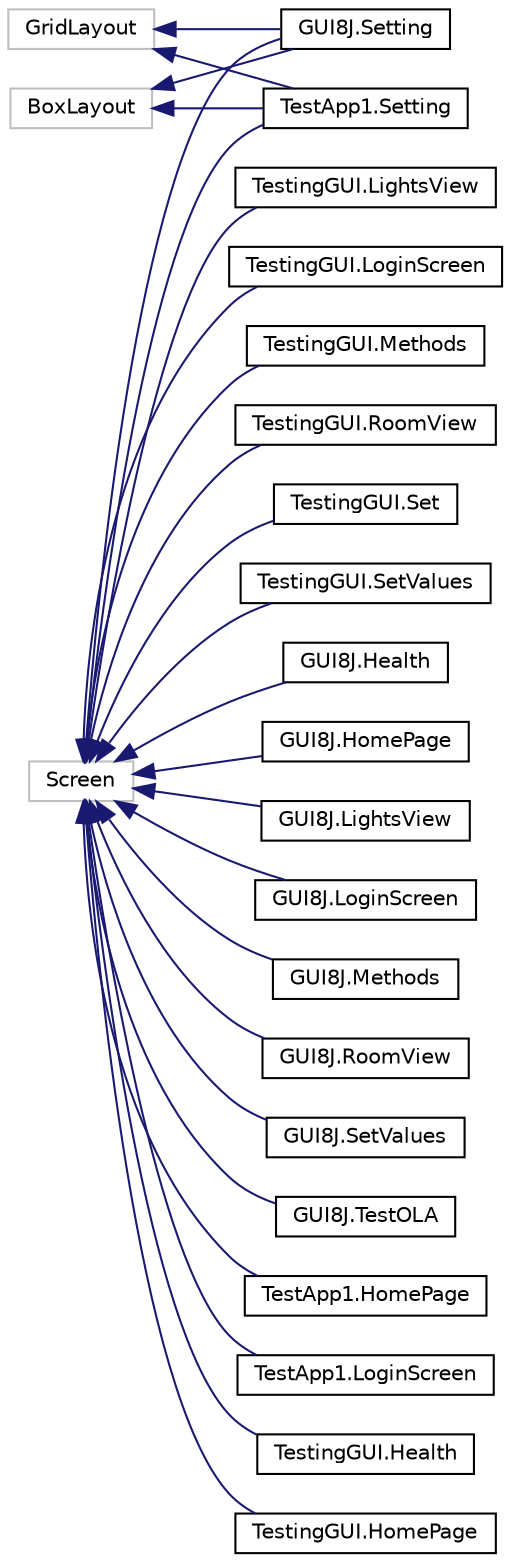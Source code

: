 digraph "Graphical Class Hierarchy"
{
  edge [fontname="Helvetica",fontsize="10",labelfontname="Helvetica",labelfontsize="10"];
  node [fontname="Helvetica",fontsize="10",shape=record];
  rankdir="LR";
  Node37 [label="BoxLayout",height=0.2,width=0.4,color="grey75", fillcolor="white", style="filled"];
  Node37 -> Node19 [dir="back",color="midnightblue",fontsize="10",style="solid",fontname="Helvetica"];
  Node19 [label="GUI8J.Setting",height=0.2,width=0.4,color="black", fillcolor="white", style="filled",URL="$classGUI8J_1_1Setting.html"];
  Node37 -> Node24 [dir="back",color="midnightblue",fontsize="10",style="solid",fontname="Helvetica"];
  Node24 [label="TestApp1.Setting",height=0.2,width=0.4,color="black", fillcolor="white", style="filled",URL="$classTestApp1_1_1Setting.html"];
  Node36 [label="GridLayout",height=0.2,width=0.4,color="grey75", fillcolor="white", style="filled"];
  Node36 -> Node19 [dir="back",color="midnightblue",fontsize="10",style="solid",fontname="Helvetica"];
  Node36 -> Node24 [dir="back",color="midnightblue",fontsize="10",style="solid",fontname="Helvetica"];
  Node12 [label="Screen",height=0.2,width=0.4,color="grey75", fillcolor="white", style="filled"];
  Node12 -> Node0 [dir="back",color="midnightblue",fontsize="10",style="solid",fontname="Helvetica"];
  Node0 [label="GUI8J.Health",height=0.2,width=0.4,color="black", fillcolor="white", style="filled",URL="$classGUI8J_1_1Health.html"];
  Node12 -> Node14 [dir="back",color="midnightblue",fontsize="10",style="solid",fontname="Helvetica"];
  Node14 [label="GUI8J.HomePage",height=0.2,width=0.4,color="black", fillcolor="white", style="filled",URL="$classGUI8J_1_1HomePage.html"];
  Node12 -> Node15 [dir="back",color="midnightblue",fontsize="10",style="solid",fontname="Helvetica"];
  Node15 [label="GUI8J.LightsView",height=0.2,width=0.4,color="black", fillcolor="white", style="filled",URL="$classGUI8J_1_1LightsView.html"];
  Node12 -> Node16 [dir="back",color="midnightblue",fontsize="10",style="solid",fontname="Helvetica"];
  Node16 [label="GUI8J.LoginScreen",height=0.2,width=0.4,color="black", fillcolor="white", style="filled",URL="$classGUI8J_1_1LoginScreen.html"];
  Node12 -> Node17 [dir="back",color="midnightblue",fontsize="10",style="solid",fontname="Helvetica"];
  Node17 [label="GUI8J.Methods",height=0.2,width=0.4,color="black", fillcolor="white", style="filled",URL="$classGUI8J_1_1Methods.html"];
  Node12 -> Node18 [dir="back",color="midnightblue",fontsize="10",style="solid",fontname="Helvetica"];
  Node18 [label="GUI8J.RoomView",height=0.2,width=0.4,color="black", fillcolor="white", style="filled",URL="$classGUI8J_1_1RoomView.html"];
  Node12 -> Node19 [dir="back",color="midnightblue",fontsize="10",style="solid",fontname="Helvetica"];
  Node12 -> Node20 [dir="back",color="midnightblue",fontsize="10",style="solid",fontname="Helvetica"];
  Node20 [label="GUI8J.SetValues",height=0.2,width=0.4,color="black", fillcolor="white", style="filled",URL="$classGUI8J_1_1SetValues.html"];
  Node12 -> Node21 [dir="back",color="midnightblue",fontsize="10",style="solid",fontname="Helvetica"];
  Node21 [label="GUI8J.TestOLA",height=0.2,width=0.4,color="black", fillcolor="white", style="filled",URL="$classGUI8J_1_1TestOLA.html"];
  Node12 -> Node22 [dir="back",color="midnightblue",fontsize="10",style="solid",fontname="Helvetica"];
  Node22 [label="TestApp1.HomePage",height=0.2,width=0.4,color="black", fillcolor="white", style="filled",URL="$classTestApp1_1_1HomePage.html"];
  Node12 -> Node23 [dir="back",color="midnightblue",fontsize="10",style="solid",fontname="Helvetica"];
  Node23 [label="TestApp1.LoginScreen",height=0.2,width=0.4,color="black", fillcolor="white", style="filled",URL="$classTestApp1_1_1LoginScreen.html"];
  Node12 -> Node24 [dir="back",color="midnightblue",fontsize="10",style="solid",fontname="Helvetica"];
  Node12 -> Node25 [dir="back",color="midnightblue",fontsize="10",style="solid",fontname="Helvetica"];
  Node25 [label="TestingGUI.Health",height=0.2,width=0.4,color="black", fillcolor="white", style="filled",URL="$classTestingGUI_1_1Health.html"];
  Node12 -> Node26 [dir="back",color="midnightblue",fontsize="10",style="solid",fontname="Helvetica"];
  Node26 [label="TestingGUI.HomePage",height=0.2,width=0.4,color="black", fillcolor="white", style="filled",URL="$classTestingGUI_1_1HomePage.html"];
  Node12 -> Node27 [dir="back",color="midnightblue",fontsize="10",style="solid",fontname="Helvetica"];
  Node27 [label="TestingGUI.LightsView",height=0.2,width=0.4,color="black", fillcolor="white", style="filled",URL="$classTestingGUI_1_1LightsView.html"];
  Node12 -> Node28 [dir="back",color="midnightblue",fontsize="10",style="solid",fontname="Helvetica"];
  Node28 [label="TestingGUI.LoginScreen",height=0.2,width=0.4,color="black", fillcolor="white", style="filled",URL="$classTestingGUI_1_1LoginScreen.html"];
  Node12 -> Node29 [dir="back",color="midnightblue",fontsize="10",style="solid",fontname="Helvetica"];
  Node29 [label="TestingGUI.Methods",height=0.2,width=0.4,color="black", fillcolor="white", style="filled",URL="$classTestingGUI_1_1Methods.html"];
  Node12 -> Node30 [dir="back",color="midnightblue",fontsize="10",style="solid",fontname="Helvetica"];
  Node30 [label="TestingGUI.RoomView",height=0.2,width=0.4,color="black", fillcolor="white", style="filled",URL="$classTestingGUI_1_1RoomView.html"];
  Node12 -> Node31 [dir="back",color="midnightblue",fontsize="10",style="solid",fontname="Helvetica"];
  Node31 [label="TestingGUI.Set",height=0.2,width=0.4,color="black", fillcolor="white", style="filled",URL="$classTestingGUI_1_1Set.html"];
  Node12 -> Node32 [dir="back",color="midnightblue",fontsize="10",style="solid",fontname="Helvetica"];
  Node32 [label="TestingGUI.SetValues",height=0.2,width=0.4,color="black", fillcolor="white", style="filled",URL="$classTestingGUI_1_1SetValues.html"];
}

